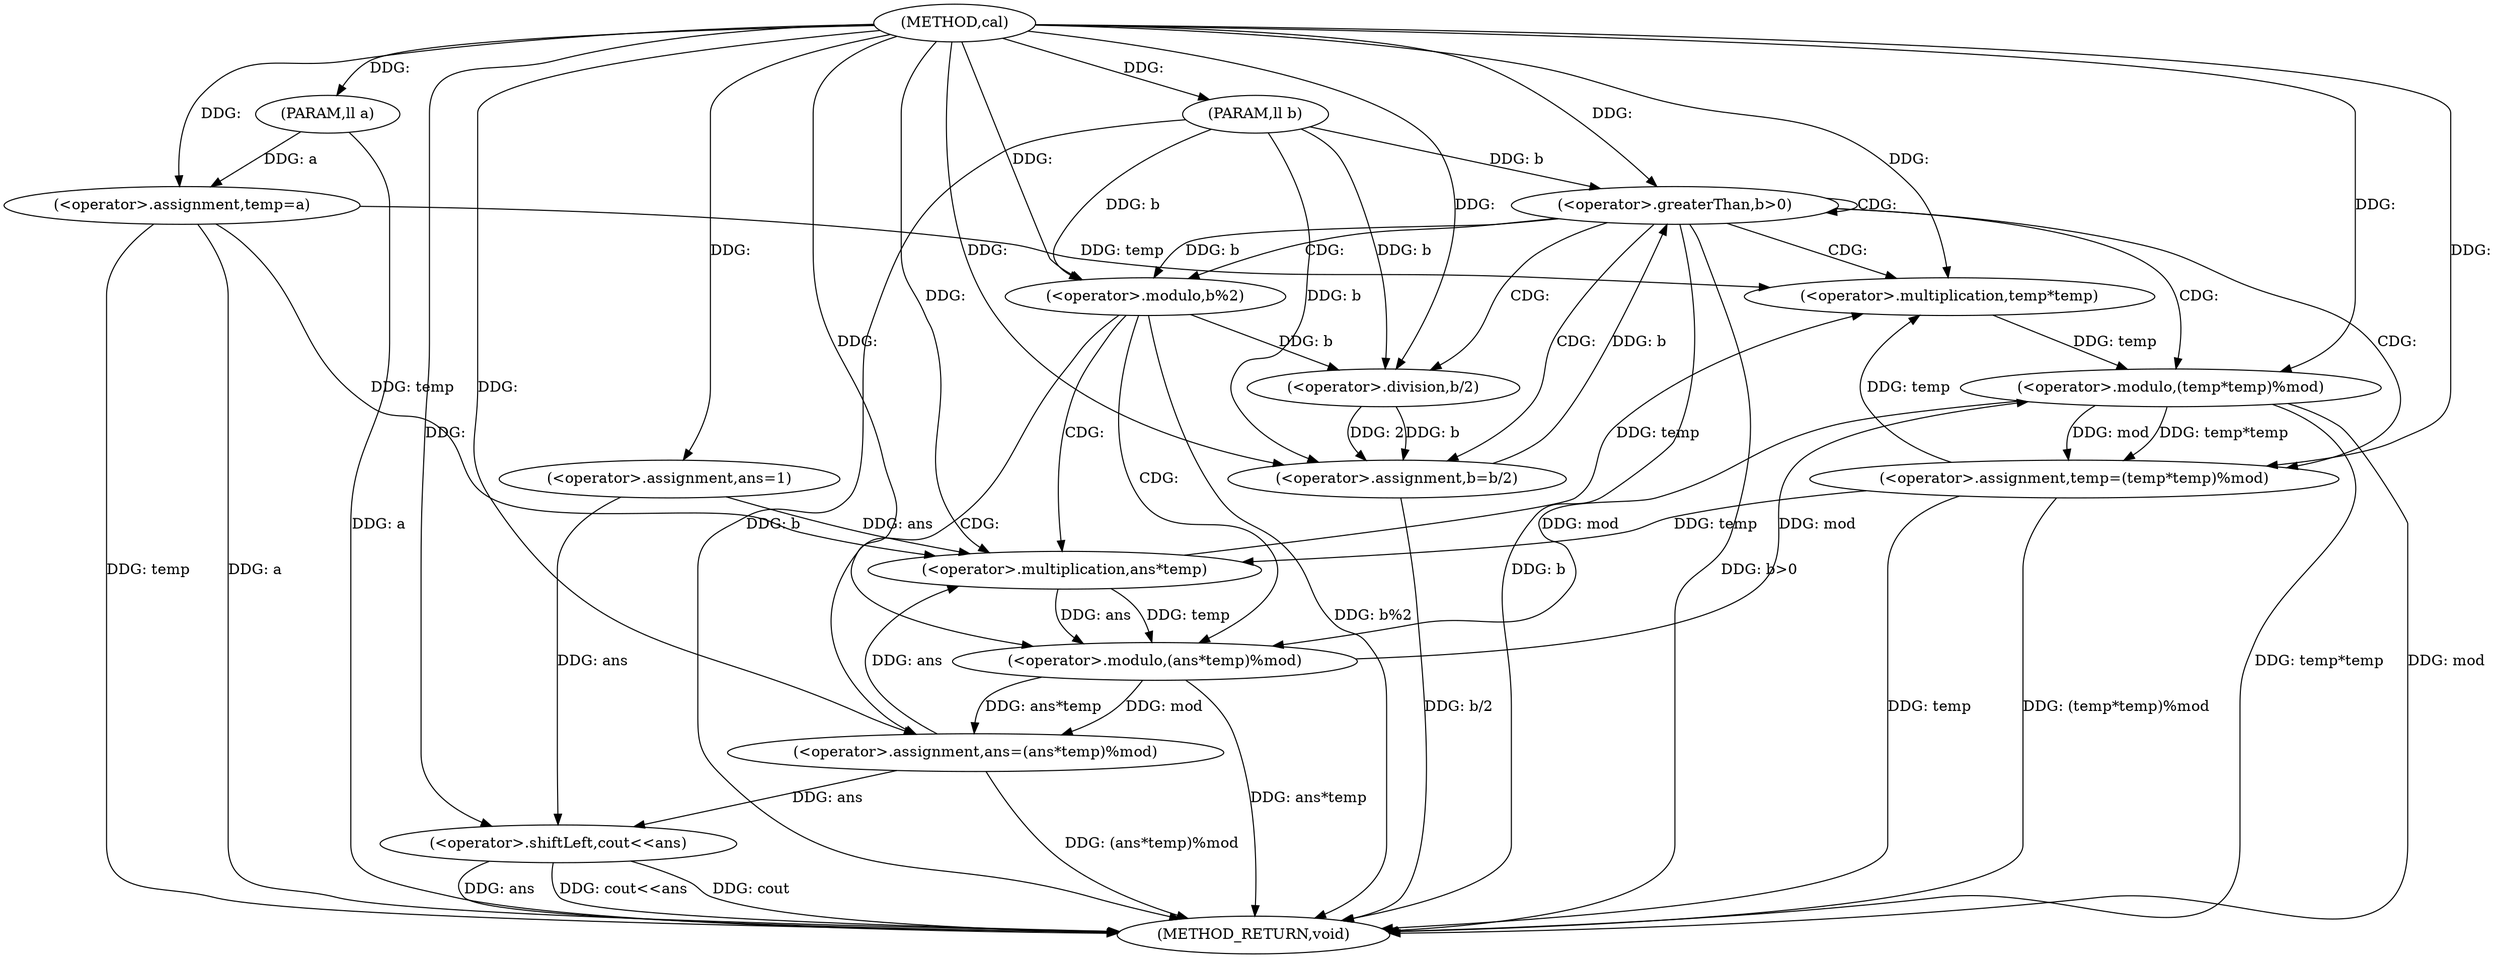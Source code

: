 digraph "cal" {  
"1000329" [label = "(METHOD,cal)" ]
"1000372" [label = "(METHOD_RETURN,void)" ]
"1000330" [label = "(PARAM,ll a)" ]
"1000331" [label = "(PARAM,ll b)" ]
"1000334" [label = "(<operator>.assignment,ans=1)" ]
"1000338" [label = "(<operator>.assignment,temp=a)" ]
"1000369" [label = "(<operator>.shiftLeft,cout<<ans)" ]
"1000342" [label = "(<operator>.greaterThan,b>0)" ]
"1000357" [label = "(<operator>.assignment,temp=(temp*temp)%mod)" ]
"1000364" [label = "(<operator>.assignment,b=b/2)" ]
"1000347" [label = "(<operator>.modulo,b%2)" ]
"1000350" [label = "(<operator>.assignment,ans=(ans*temp)%mod)" ]
"1000359" [label = "(<operator>.modulo,(temp*temp)%mod)" ]
"1000366" [label = "(<operator>.division,b/2)" ]
"1000352" [label = "(<operator>.modulo,(ans*temp)%mod)" ]
"1000360" [label = "(<operator>.multiplication,temp*temp)" ]
"1000353" [label = "(<operator>.multiplication,ans*temp)" ]
  "1000330" -> "1000372"  [ label = "DDG: a"] 
  "1000331" -> "1000372"  [ label = "DDG: b"] 
  "1000338" -> "1000372"  [ label = "DDG: temp"] 
  "1000338" -> "1000372"  [ label = "DDG: a"] 
  "1000342" -> "1000372"  [ label = "DDG: b"] 
  "1000342" -> "1000372"  [ label = "DDG: b>0"] 
  "1000369" -> "1000372"  [ label = "DDG: ans"] 
  "1000369" -> "1000372"  [ label = "DDG: cout<<ans"] 
  "1000347" -> "1000372"  [ label = "DDG: b%2"] 
  "1000352" -> "1000372"  [ label = "DDG: ans*temp"] 
  "1000350" -> "1000372"  [ label = "DDG: (ans*temp)%mod"] 
  "1000357" -> "1000372"  [ label = "DDG: temp"] 
  "1000359" -> "1000372"  [ label = "DDG: temp*temp"] 
  "1000359" -> "1000372"  [ label = "DDG: mod"] 
  "1000357" -> "1000372"  [ label = "DDG: (temp*temp)%mod"] 
  "1000364" -> "1000372"  [ label = "DDG: b/2"] 
  "1000369" -> "1000372"  [ label = "DDG: cout"] 
  "1000329" -> "1000330"  [ label = "DDG: "] 
  "1000329" -> "1000331"  [ label = "DDG: "] 
  "1000329" -> "1000334"  [ label = "DDG: "] 
  "1000330" -> "1000338"  [ label = "DDG: a"] 
  "1000329" -> "1000338"  [ label = "DDG: "] 
  "1000329" -> "1000369"  [ label = "DDG: "] 
  "1000334" -> "1000369"  [ label = "DDG: ans"] 
  "1000350" -> "1000369"  [ label = "DDG: ans"] 
  "1000364" -> "1000342"  [ label = "DDG: b"] 
  "1000331" -> "1000342"  [ label = "DDG: b"] 
  "1000329" -> "1000342"  [ label = "DDG: "] 
  "1000359" -> "1000357"  [ label = "DDG: mod"] 
  "1000359" -> "1000357"  [ label = "DDG: temp*temp"] 
  "1000366" -> "1000364"  [ label = "DDG: 2"] 
  "1000366" -> "1000364"  [ label = "DDG: b"] 
  "1000352" -> "1000350"  [ label = "DDG: mod"] 
  "1000352" -> "1000350"  [ label = "DDG: ans*temp"] 
  "1000329" -> "1000357"  [ label = "DDG: "] 
  "1000331" -> "1000364"  [ label = "DDG: b"] 
  "1000329" -> "1000364"  [ label = "DDG: "] 
  "1000342" -> "1000347"  [ label = "DDG: b"] 
  "1000331" -> "1000347"  [ label = "DDG: b"] 
  "1000329" -> "1000347"  [ label = "DDG: "] 
  "1000329" -> "1000350"  [ label = "DDG: "] 
  "1000360" -> "1000359"  [ label = "DDG: temp"] 
  "1000352" -> "1000359"  [ label = "DDG: mod"] 
  "1000329" -> "1000359"  [ label = "DDG: "] 
  "1000347" -> "1000366"  [ label = "DDG: b"] 
  "1000331" -> "1000366"  [ label = "DDG: b"] 
  "1000329" -> "1000366"  [ label = "DDG: "] 
  "1000353" -> "1000352"  [ label = "DDG: temp"] 
  "1000353" -> "1000352"  [ label = "DDG: ans"] 
  "1000359" -> "1000352"  [ label = "DDG: mod"] 
  "1000329" -> "1000352"  [ label = "DDG: "] 
  "1000338" -> "1000360"  [ label = "DDG: temp"] 
  "1000353" -> "1000360"  [ label = "DDG: temp"] 
  "1000357" -> "1000360"  [ label = "DDG: temp"] 
  "1000329" -> "1000360"  [ label = "DDG: "] 
  "1000334" -> "1000353"  [ label = "DDG: ans"] 
  "1000350" -> "1000353"  [ label = "DDG: ans"] 
  "1000329" -> "1000353"  [ label = "DDG: "] 
  "1000338" -> "1000353"  [ label = "DDG: temp"] 
  "1000357" -> "1000353"  [ label = "DDG: temp"] 
  "1000342" -> "1000366"  [ label = "CDG: "] 
  "1000342" -> "1000357"  [ label = "CDG: "] 
  "1000342" -> "1000342"  [ label = "CDG: "] 
  "1000342" -> "1000347"  [ label = "CDG: "] 
  "1000342" -> "1000359"  [ label = "CDG: "] 
  "1000342" -> "1000364"  [ label = "CDG: "] 
  "1000342" -> "1000360"  [ label = "CDG: "] 
  "1000347" -> "1000350"  [ label = "CDG: "] 
  "1000347" -> "1000352"  [ label = "CDG: "] 
  "1000347" -> "1000353"  [ label = "CDG: "] 
}
